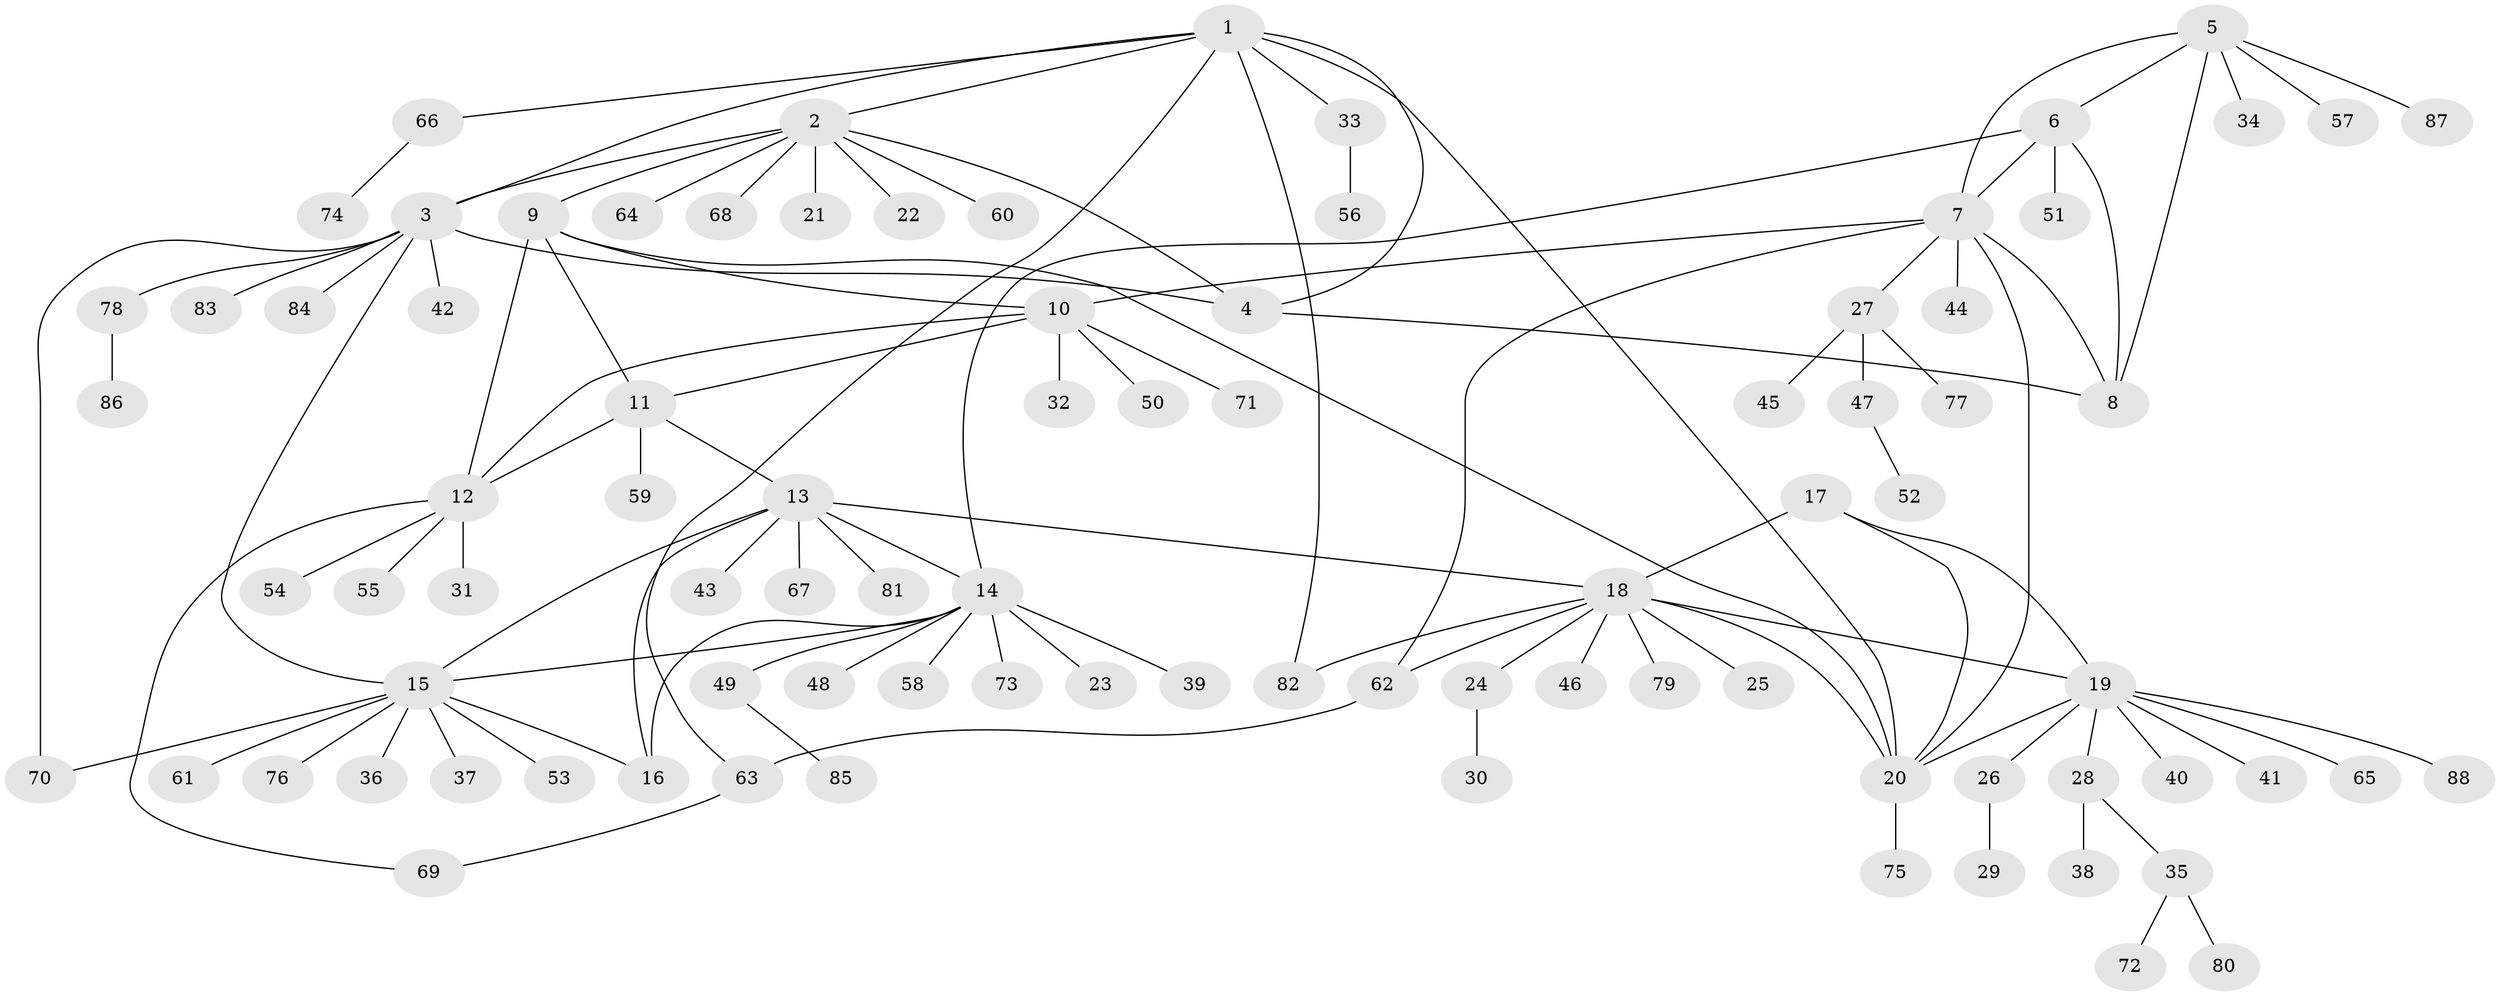 // coarse degree distribution, {3: 0.02857142857142857, 5: 0.05714285714285714, 4: 0.02857142857142857, 6: 0.08571428571428572, 1: 0.7428571428571429, 7: 0.02857142857142857, 12: 0.02857142857142857}
// Generated by graph-tools (version 1.1) at 2025/57/03/04/25 21:57:18]
// undirected, 88 vertices, 113 edges
graph export_dot {
graph [start="1"]
  node [color=gray90,style=filled];
  1;
  2;
  3;
  4;
  5;
  6;
  7;
  8;
  9;
  10;
  11;
  12;
  13;
  14;
  15;
  16;
  17;
  18;
  19;
  20;
  21;
  22;
  23;
  24;
  25;
  26;
  27;
  28;
  29;
  30;
  31;
  32;
  33;
  34;
  35;
  36;
  37;
  38;
  39;
  40;
  41;
  42;
  43;
  44;
  45;
  46;
  47;
  48;
  49;
  50;
  51;
  52;
  53;
  54;
  55;
  56;
  57;
  58;
  59;
  60;
  61;
  62;
  63;
  64;
  65;
  66;
  67;
  68;
  69;
  70;
  71;
  72;
  73;
  74;
  75;
  76;
  77;
  78;
  79;
  80;
  81;
  82;
  83;
  84;
  85;
  86;
  87;
  88;
  1 -- 2;
  1 -- 3;
  1 -- 4;
  1 -- 20;
  1 -- 33;
  1 -- 63;
  1 -- 66;
  1 -- 82;
  2 -- 3;
  2 -- 4;
  2 -- 9;
  2 -- 21;
  2 -- 22;
  2 -- 60;
  2 -- 64;
  2 -- 68;
  3 -- 4;
  3 -- 15;
  3 -- 42;
  3 -- 70;
  3 -- 78;
  3 -- 83;
  3 -- 84;
  4 -- 8;
  5 -- 6;
  5 -- 7;
  5 -- 8;
  5 -- 34;
  5 -- 57;
  5 -- 87;
  6 -- 7;
  6 -- 8;
  6 -- 14;
  6 -- 51;
  7 -- 8;
  7 -- 10;
  7 -- 20;
  7 -- 27;
  7 -- 44;
  7 -- 62;
  9 -- 10;
  9 -- 11;
  9 -- 12;
  9 -- 20;
  10 -- 11;
  10 -- 12;
  10 -- 32;
  10 -- 50;
  10 -- 71;
  11 -- 12;
  11 -- 13;
  11 -- 59;
  12 -- 31;
  12 -- 54;
  12 -- 55;
  12 -- 69;
  13 -- 14;
  13 -- 15;
  13 -- 16;
  13 -- 18;
  13 -- 43;
  13 -- 67;
  13 -- 81;
  14 -- 15;
  14 -- 16;
  14 -- 23;
  14 -- 39;
  14 -- 48;
  14 -- 49;
  14 -- 58;
  14 -- 73;
  15 -- 16;
  15 -- 36;
  15 -- 37;
  15 -- 53;
  15 -- 61;
  15 -- 70;
  15 -- 76;
  17 -- 18;
  17 -- 19;
  17 -- 20;
  18 -- 19;
  18 -- 20;
  18 -- 24;
  18 -- 25;
  18 -- 46;
  18 -- 62;
  18 -- 79;
  18 -- 82;
  19 -- 20;
  19 -- 26;
  19 -- 28;
  19 -- 40;
  19 -- 41;
  19 -- 65;
  19 -- 88;
  20 -- 75;
  24 -- 30;
  26 -- 29;
  27 -- 45;
  27 -- 47;
  27 -- 77;
  28 -- 35;
  28 -- 38;
  33 -- 56;
  35 -- 72;
  35 -- 80;
  47 -- 52;
  49 -- 85;
  62 -- 63;
  63 -- 69;
  66 -- 74;
  78 -- 86;
}
